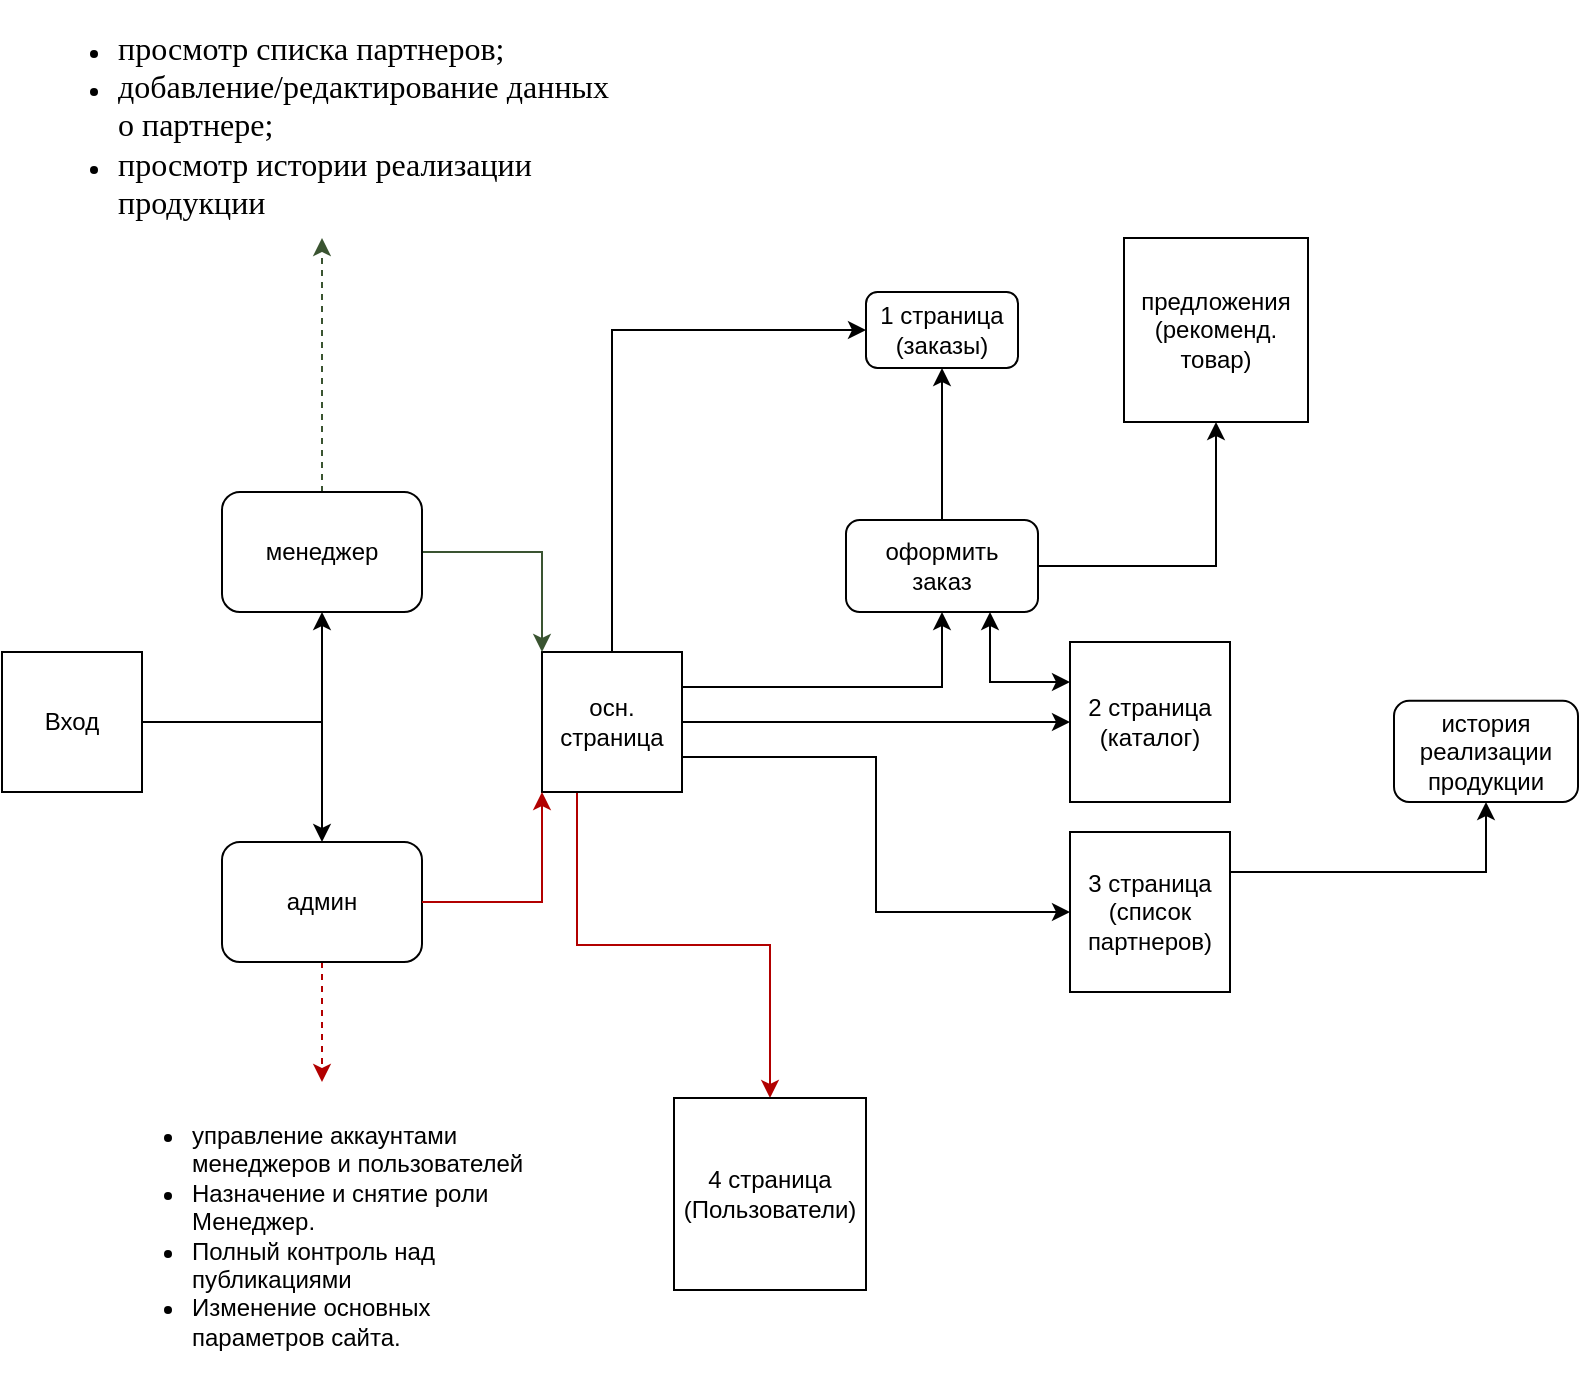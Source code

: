 <mxfile version="27.0.9">
  <diagram name="Страница — 1" id="z3QUPvKPqgW59cXkZlQN">
    <mxGraphModel dx="1042" dy="1034" grid="0" gridSize="8" guides="1" tooltips="1" connect="1" arrows="1" fold="1" page="0" pageScale="1" pageWidth="827" pageHeight="1169" math="0" shadow="0">
      <root>
        <mxCell id="0" />
        <mxCell id="1" parent="0" />
        <mxCell id="4DkmXCHOskcrPTcZob5K-31" value="" style="edgeStyle=orthogonalEdgeStyle;rounded=0;orthogonalLoop=1;jettySize=auto;html=1;" parent="1" source="4DkmXCHOskcrPTcZob5K-5" target="4DkmXCHOskcrPTcZob5K-24" edge="1">
          <mxGeometry relative="1" as="geometry" />
        </mxCell>
        <mxCell id="4DkmXCHOskcrPTcZob5K-33" style="edgeStyle=orthogonalEdgeStyle;rounded=0;orthogonalLoop=1;jettySize=auto;html=1;exitX=1;exitY=0.5;exitDx=0;exitDy=0;entryX=0.5;entryY=0;entryDx=0;entryDy=0;" parent="1" source="4DkmXCHOskcrPTcZob5K-5" target="4DkmXCHOskcrPTcZob5K-25" edge="1">
          <mxGeometry relative="1" as="geometry" />
        </mxCell>
        <mxCell id="4DkmXCHOskcrPTcZob5K-5" value="Вход" style="whiteSpace=wrap;html=1;aspect=fixed;" parent="1" vertex="1">
          <mxGeometry x="10" y="135" width="70" height="70" as="geometry" />
        </mxCell>
        <mxCell id="4DkmXCHOskcrPTcZob5K-71" style="edgeStyle=orthogonalEdgeStyle;rounded=0;orthogonalLoop=1;jettySize=auto;html=1;exitX=1;exitY=0.5;exitDx=0;exitDy=0;" parent="1" source="4DkmXCHOskcrPTcZob5K-9" target="4DkmXCHOskcrPTcZob5K-72" edge="1">
          <mxGeometry relative="1" as="geometry">
            <mxPoint x="560.0" y="169.842" as="targetPoint" />
          </mxGeometry>
        </mxCell>
        <mxCell id="4DkmXCHOskcrPTcZob5K-110" style="edgeStyle=orthogonalEdgeStyle;rounded=0;orthogonalLoop=1;jettySize=auto;html=1;exitX=1;exitY=0.25;exitDx=0;exitDy=0;entryX=0.5;entryY=1;entryDx=0;entryDy=0;" parent="1" source="4DkmXCHOskcrPTcZob5K-9" target="4DkmXCHOskcrPTcZob5K-94" edge="1">
          <mxGeometry relative="1" as="geometry" />
        </mxCell>
        <mxCell id="4DkmXCHOskcrPTcZob5K-126" style="edgeStyle=orthogonalEdgeStyle;rounded=0;orthogonalLoop=1;jettySize=auto;html=1;exitX=1;exitY=0.75;exitDx=0;exitDy=0;entryX=0;entryY=0.5;entryDx=0;entryDy=0;" parent="1" source="4DkmXCHOskcrPTcZob5K-9" target="4DkmXCHOskcrPTcZob5K-124" edge="1">
          <mxGeometry relative="1" as="geometry">
            <mxPoint x="496" y="248" as="targetPoint" />
          </mxGeometry>
        </mxCell>
        <mxCell id="4DkmXCHOskcrPTcZob5K-137" style="edgeStyle=orthogonalEdgeStyle;rounded=0;orthogonalLoop=1;jettySize=auto;html=1;exitX=0.25;exitY=1;exitDx=0;exitDy=0;entryX=0.5;entryY=0;entryDx=0;entryDy=0;fillColor=#e51400;strokeColor=#B20000;" parent="1" source="4DkmXCHOskcrPTcZob5K-9" target="4DkmXCHOskcrPTcZob5K-136" edge="1">
          <mxGeometry relative="1" as="geometry" />
        </mxCell>
        <mxCell id="URlHq-7hAZF5maCHjruH-2" style="edgeStyle=orthogonalEdgeStyle;rounded=0;orthogonalLoop=1;jettySize=auto;html=1;exitX=1;exitY=0.5;exitDx=0;exitDy=0;" edge="1" parent="1" source="4DkmXCHOskcrPTcZob5K-94" target="4DkmXCHOskcrPTcZob5K-70">
          <mxGeometry relative="1" as="geometry" />
        </mxCell>
        <mxCell id="URlHq-7hAZF5maCHjruH-3" style="edgeStyle=orthogonalEdgeStyle;rounded=0;orthogonalLoop=1;jettySize=auto;html=1;exitX=0.5;exitY=0;exitDx=0;exitDy=0;entryX=0;entryY=0.5;entryDx=0;entryDy=0;" edge="1" parent="1" source="4DkmXCHOskcrPTcZob5K-9" target="4DkmXCHOskcrPTcZob5K-107">
          <mxGeometry relative="1" as="geometry" />
        </mxCell>
        <mxCell id="4DkmXCHOskcrPTcZob5K-9" value="осн. страница" style="whiteSpace=wrap;html=1;aspect=fixed;fillColor=none;" parent="1" vertex="1">
          <mxGeometry x="280" y="135" width="70" height="70" as="geometry" />
        </mxCell>
        <mxCell id="4DkmXCHOskcrPTcZob5K-134" style="edgeStyle=orthogonalEdgeStyle;rounded=0;orthogonalLoop=1;jettySize=auto;html=1;exitX=0.5;exitY=0;exitDx=0;exitDy=0;entryX=0.5;entryY=1;entryDx=0;entryDy=0;dashed=1;fillColor=#6d8764;strokeColor=#3A5431;" parent="1" source="4DkmXCHOskcrPTcZob5K-24" target="4DkmXCHOskcrPTcZob5K-62" edge="1">
          <mxGeometry relative="1" as="geometry" />
        </mxCell>
        <mxCell id="4DkmXCHOskcrPTcZob5K-138" style="edgeStyle=orthogonalEdgeStyle;rounded=0;orthogonalLoop=1;jettySize=auto;html=1;exitX=1;exitY=0.5;exitDx=0;exitDy=0;entryX=0;entryY=0;entryDx=0;entryDy=0;fillColor=#6d8764;strokeColor=#3A5431;" parent="1" source="4DkmXCHOskcrPTcZob5K-24" target="4DkmXCHOskcrPTcZob5K-9" edge="1">
          <mxGeometry relative="1" as="geometry" />
        </mxCell>
        <mxCell id="4DkmXCHOskcrPTcZob5K-24" value="менеджер" style="rounded=1;whiteSpace=wrap;html=1;" parent="1" vertex="1">
          <mxGeometry x="120" y="55" width="100" height="60" as="geometry" />
        </mxCell>
        <mxCell id="4DkmXCHOskcrPTcZob5K-135" style="edgeStyle=orthogonalEdgeStyle;rounded=0;orthogonalLoop=1;jettySize=auto;html=1;exitX=0.5;exitY=1;exitDx=0;exitDy=0;entryX=0.5;entryY=0;entryDx=0;entryDy=0;dashed=1;fillColor=#e51400;strokeColor=#B20000;" parent="1" source="4DkmXCHOskcrPTcZob5K-25" target="4DkmXCHOskcrPTcZob5K-64" edge="1">
          <mxGeometry relative="1" as="geometry" />
        </mxCell>
        <mxCell id="4DkmXCHOskcrPTcZob5K-25" value="админ" style="rounded=1;whiteSpace=wrap;html=1;" parent="1" vertex="1">
          <mxGeometry x="120" y="230" width="100" height="60" as="geometry" />
        </mxCell>
        <mxCell id="4DkmXCHOskcrPTcZob5K-29" style="edgeStyle=orthogonalEdgeStyle;rounded=0;orthogonalLoop=1;jettySize=auto;html=1;exitX=1;exitY=0.5;exitDx=0;exitDy=0;entryX=0;entryY=1;entryDx=0;entryDy=0;fillColor=#e51400;strokeColor=#B20000;" parent="1" source="4DkmXCHOskcrPTcZob5K-25" target="4DkmXCHOskcrPTcZob5K-9" edge="1">
          <mxGeometry relative="1" as="geometry" />
        </mxCell>
        <mxCell id="4DkmXCHOskcrPTcZob5K-62" value="&lt;ul&gt;&lt;li&gt;&lt;span style=&quot;font-size: 12pt; font-family: &amp;quot;Times New Roman&amp;quot;, serif;&quot;&gt;просмотр списка партнеров;&lt;/span&gt;&lt;/li&gt;&lt;li&gt;&lt;span style=&quot;font-size: 12pt; font-family: &amp;quot;Times New Roman&amp;quot;, serif;&quot;&gt;&lt;span style=&quot;font-size: 12pt;&quot;&gt;добавление/редактирование данных о партнере;&amp;nbsp;&lt;/span&gt;&lt;/span&gt;&lt;/li&gt;&lt;li&gt;&lt;span style=&quot;font-size: 12pt; font-family: &amp;quot;Times New Roman&amp;quot;, serif;&quot;&gt;просмотр истории реализации продукции&lt;br/&gt;партнером.&amp;nbsp;&lt;/span&gt;&lt;/li&gt;&lt;/ul&gt;" style="text;strokeColor=none;fillColor=none;html=1;whiteSpace=wrap;verticalAlign=middle;overflow=hidden;" parent="1" vertex="1">
          <mxGeometry x="26" y="-190.5" width="288" height="118.5" as="geometry" />
        </mxCell>
        <mxCell id="4DkmXCHOskcrPTcZob5K-64" value="&lt;ul&gt;&lt;li&gt;управление аккаунтами менеджеров и пользователей&lt;/li&gt;&lt;li&gt;Назначение и снятие роли Менеджер.&lt;/li&gt;&lt;li&gt;Полный контроль над публикациями&lt;/li&gt;&lt;li&gt;Изменение основных параметров сайта.&lt;/li&gt;&lt;/ul&gt;" style="text;strokeColor=none;fillColor=none;html=1;whiteSpace=wrap;verticalAlign=middle;overflow=hidden;" parent="1" vertex="1">
          <mxGeometry x="63" y="350" width="214" height="154" as="geometry" />
        </mxCell>
        <mxCell id="4DkmXCHOskcrPTcZob5K-70" value="предложения&lt;div&gt;(рекоменд. товар)&lt;/div&gt;" style="whiteSpace=wrap;html=1;aspect=fixed;" parent="1" vertex="1">
          <mxGeometry x="571" y="-72" width="92" height="92" as="geometry" />
        </mxCell>
        <mxCell id="4DkmXCHOskcrPTcZob5K-72" value="2 страница&lt;br&gt;(каталог)" style="whiteSpace=wrap;html=1;aspect=fixed;fillColor=none;" parent="1" vertex="1">
          <mxGeometry x="544.0" y="130.002" width="80" height="80" as="geometry" />
        </mxCell>
        <mxCell id="4DkmXCHOskcrPTcZob5K-123" style="edgeStyle=orthogonalEdgeStyle;rounded=0;orthogonalLoop=1;jettySize=auto;html=1;exitX=0.5;exitY=0;exitDx=0;exitDy=0;entryX=0.5;entryY=1;entryDx=0;entryDy=0;" parent="1" source="4DkmXCHOskcrPTcZob5K-94" target="4DkmXCHOskcrPTcZob5K-107" edge="1">
          <mxGeometry relative="1" as="geometry" />
        </mxCell>
        <mxCell id="4DkmXCHOskcrPTcZob5K-94" value="оформить&lt;div&gt;заказ&lt;/div&gt;" style="rounded=1;whiteSpace=wrap;html=1;" parent="1" vertex="1">
          <mxGeometry x="432" y="69" width="96" height="46" as="geometry" />
        </mxCell>
        <mxCell id="4DkmXCHOskcrPTcZob5K-107" value="&lt;div&gt;1 страница&lt;/div&gt;(заказы)" style="rounded=1;whiteSpace=wrap;html=1;" parent="1" vertex="1">
          <mxGeometry x="442" y="-45" width="76" height="38" as="geometry" />
        </mxCell>
        <mxCell id="4DkmXCHOskcrPTcZob5K-114" value="" style="endArrow=classic;startArrow=classic;html=1;rounded=0;entryX=0.75;entryY=1;entryDx=0;entryDy=0;exitX=0;exitY=0.25;exitDx=0;exitDy=0;" parent="1" source="4DkmXCHOskcrPTcZob5K-72" target="4DkmXCHOskcrPTcZob5K-94" edge="1">
          <mxGeometry width="50" height="50" relative="1" as="geometry">
            <mxPoint x="488" y="202" as="sourcePoint" />
            <mxPoint x="538" y="152" as="targetPoint" />
            <Array as="points">
              <mxPoint x="504" y="150" />
            </Array>
          </mxGeometry>
        </mxCell>
        <mxCell id="4DkmXCHOskcrPTcZob5K-131" style="edgeStyle=orthogonalEdgeStyle;rounded=0;orthogonalLoop=1;jettySize=auto;html=1;exitX=1;exitY=0.25;exitDx=0;exitDy=0;" parent="1" source="4DkmXCHOskcrPTcZob5K-124" target="4DkmXCHOskcrPTcZob5K-132" edge="1">
          <mxGeometry relative="1" as="geometry">
            <mxPoint x="720" y="244.579" as="targetPoint" />
          </mxGeometry>
        </mxCell>
        <mxCell id="4DkmXCHOskcrPTcZob5K-124" value="3 страница&lt;br&gt;(список&lt;div&gt;партнеров)&lt;/div&gt;" style="whiteSpace=wrap;html=1;aspect=fixed;fillColor=none;" parent="1" vertex="1">
          <mxGeometry x="544.0" y="225.002" width="80" height="80" as="geometry" />
        </mxCell>
        <mxCell id="4DkmXCHOskcrPTcZob5K-132" value="история&lt;div&gt;реализации&lt;/div&gt;&lt;div&gt;продукции&lt;/div&gt;" style="rounded=1;whiteSpace=wrap;html=1;" parent="1" vertex="1">
          <mxGeometry x="706" y="159.42" width="92" height="50.58" as="geometry" />
        </mxCell>
        <mxCell id="4DkmXCHOskcrPTcZob5K-136" value="4 страница&lt;br&gt;(Пользователи)" style="whiteSpace=wrap;html=1;aspect=fixed;fillColor=none;" parent="1" vertex="1">
          <mxGeometry x="346" y="358" width="96" height="96" as="geometry" />
        </mxCell>
      </root>
    </mxGraphModel>
  </diagram>
</mxfile>
